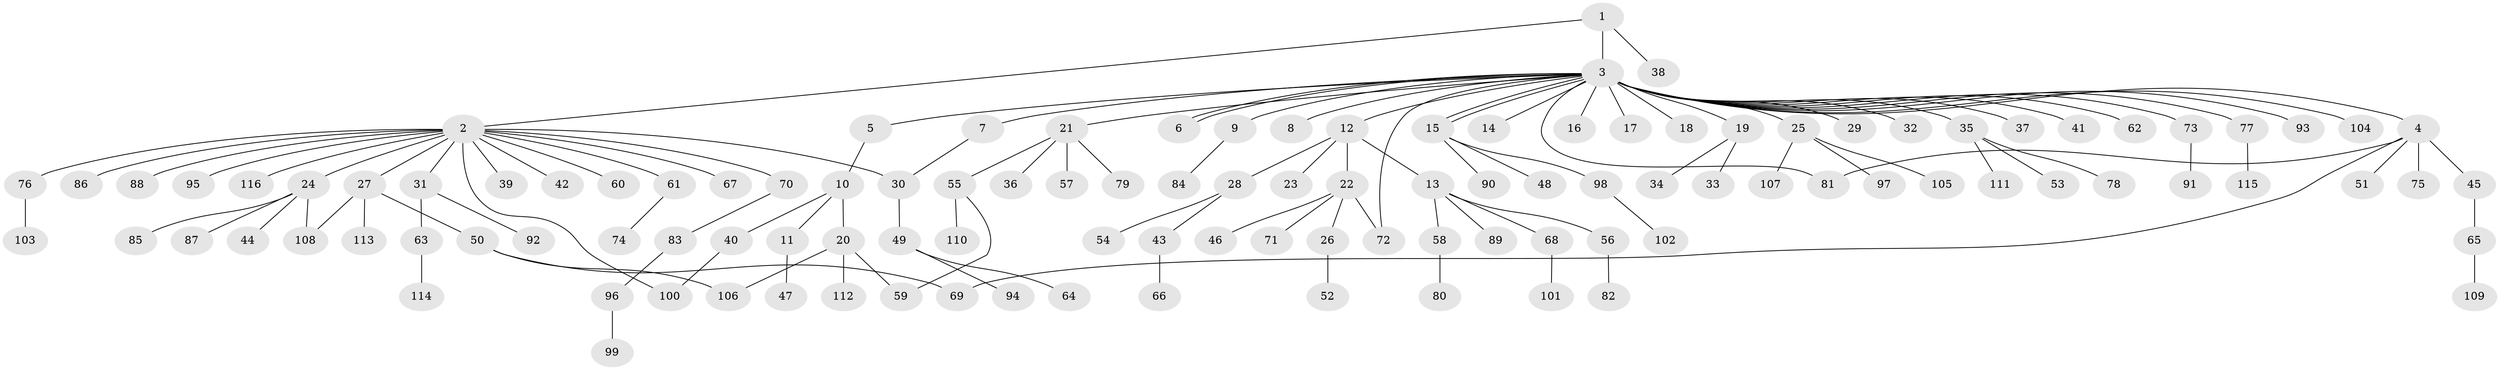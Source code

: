 // Generated by graph-tools (version 1.1) at 2025/47/03/09/25 04:47:31]
// undirected, 116 vertices, 125 edges
graph export_dot {
graph [start="1"]
  node [color=gray90,style=filled];
  1;
  2;
  3;
  4;
  5;
  6;
  7;
  8;
  9;
  10;
  11;
  12;
  13;
  14;
  15;
  16;
  17;
  18;
  19;
  20;
  21;
  22;
  23;
  24;
  25;
  26;
  27;
  28;
  29;
  30;
  31;
  32;
  33;
  34;
  35;
  36;
  37;
  38;
  39;
  40;
  41;
  42;
  43;
  44;
  45;
  46;
  47;
  48;
  49;
  50;
  51;
  52;
  53;
  54;
  55;
  56;
  57;
  58;
  59;
  60;
  61;
  62;
  63;
  64;
  65;
  66;
  67;
  68;
  69;
  70;
  71;
  72;
  73;
  74;
  75;
  76;
  77;
  78;
  79;
  80;
  81;
  82;
  83;
  84;
  85;
  86;
  87;
  88;
  89;
  90;
  91;
  92;
  93;
  94;
  95;
  96;
  97;
  98;
  99;
  100;
  101;
  102;
  103;
  104;
  105;
  106;
  107;
  108;
  109;
  110;
  111;
  112;
  113;
  114;
  115;
  116;
  1 -- 2;
  1 -- 3;
  1 -- 38;
  2 -- 24;
  2 -- 27;
  2 -- 30;
  2 -- 31;
  2 -- 39;
  2 -- 42;
  2 -- 60;
  2 -- 61;
  2 -- 67;
  2 -- 70;
  2 -- 76;
  2 -- 86;
  2 -- 88;
  2 -- 95;
  2 -- 100;
  2 -- 116;
  3 -- 4;
  3 -- 5;
  3 -- 6;
  3 -- 6;
  3 -- 7;
  3 -- 8;
  3 -- 9;
  3 -- 12;
  3 -- 14;
  3 -- 15;
  3 -- 15;
  3 -- 16;
  3 -- 17;
  3 -- 18;
  3 -- 19;
  3 -- 21;
  3 -- 25;
  3 -- 29;
  3 -- 32;
  3 -- 35;
  3 -- 37;
  3 -- 41;
  3 -- 62;
  3 -- 72;
  3 -- 73;
  3 -- 77;
  3 -- 81;
  3 -- 93;
  3 -- 104;
  4 -- 45;
  4 -- 51;
  4 -- 69;
  4 -- 75;
  4 -- 81;
  5 -- 10;
  7 -- 30;
  9 -- 84;
  10 -- 11;
  10 -- 20;
  10 -- 40;
  11 -- 47;
  12 -- 13;
  12 -- 22;
  12 -- 23;
  12 -- 28;
  13 -- 56;
  13 -- 58;
  13 -- 68;
  13 -- 89;
  15 -- 48;
  15 -- 90;
  15 -- 98;
  19 -- 33;
  19 -- 34;
  20 -- 59;
  20 -- 106;
  20 -- 112;
  21 -- 36;
  21 -- 55;
  21 -- 57;
  21 -- 79;
  22 -- 26;
  22 -- 46;
  22 -- 71;
  22 -- 72;
  24 -- 44;
  24 -- 85;
  24 -- 87;
  24 -- 108;
  25 -- 97;
  25 -- 105;
  25 -- 107;
  26 -- 52;
  27 -- 50;
  27 -- 108;
  27 -- 113;
  28 -- 43;
  28 -- 54;
  30 -- 49;
  31 -- 63;
  31 -- 92;
  35 -- 53;
  35 -- 78;
  35 -- 111;
  40 -- 100;
  43 -- 66;
  45 -- 65;
  49 -- 64;
  49 -- 94;
  50 -- 69;
  50 -- 106;
  55 -- 59;
  55 -- 110;
  56 -- 82;
  58 -- 80;
  61 -- 74;
  63 -- 114;
  65 -- 109;
  68 -- 101;
  70 -- 83;
  73 -- 91;
  76 -- 103;
  77 -- 115;
  83 -- 96;
  96 -- 99;
  98 -- 102;
}
